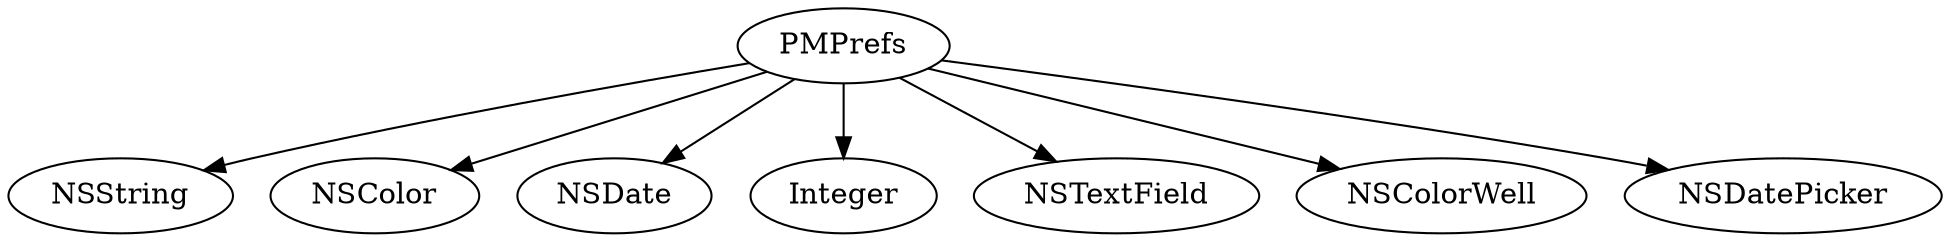 digraph G {
  "PMPrefs" -> "NSString" ;
  "PMPrefs" -> "NSColor" ;
  "PMPrefs" -> "NSDate" ;
  "PMPrefs" -> "Integer" ;
  "PMPrefs" -> "NSTextField" ;
  "PMPrefs" -> "NSColorWell" ;
  "PMPrefs" -> "NSDatePicker" ;
}
